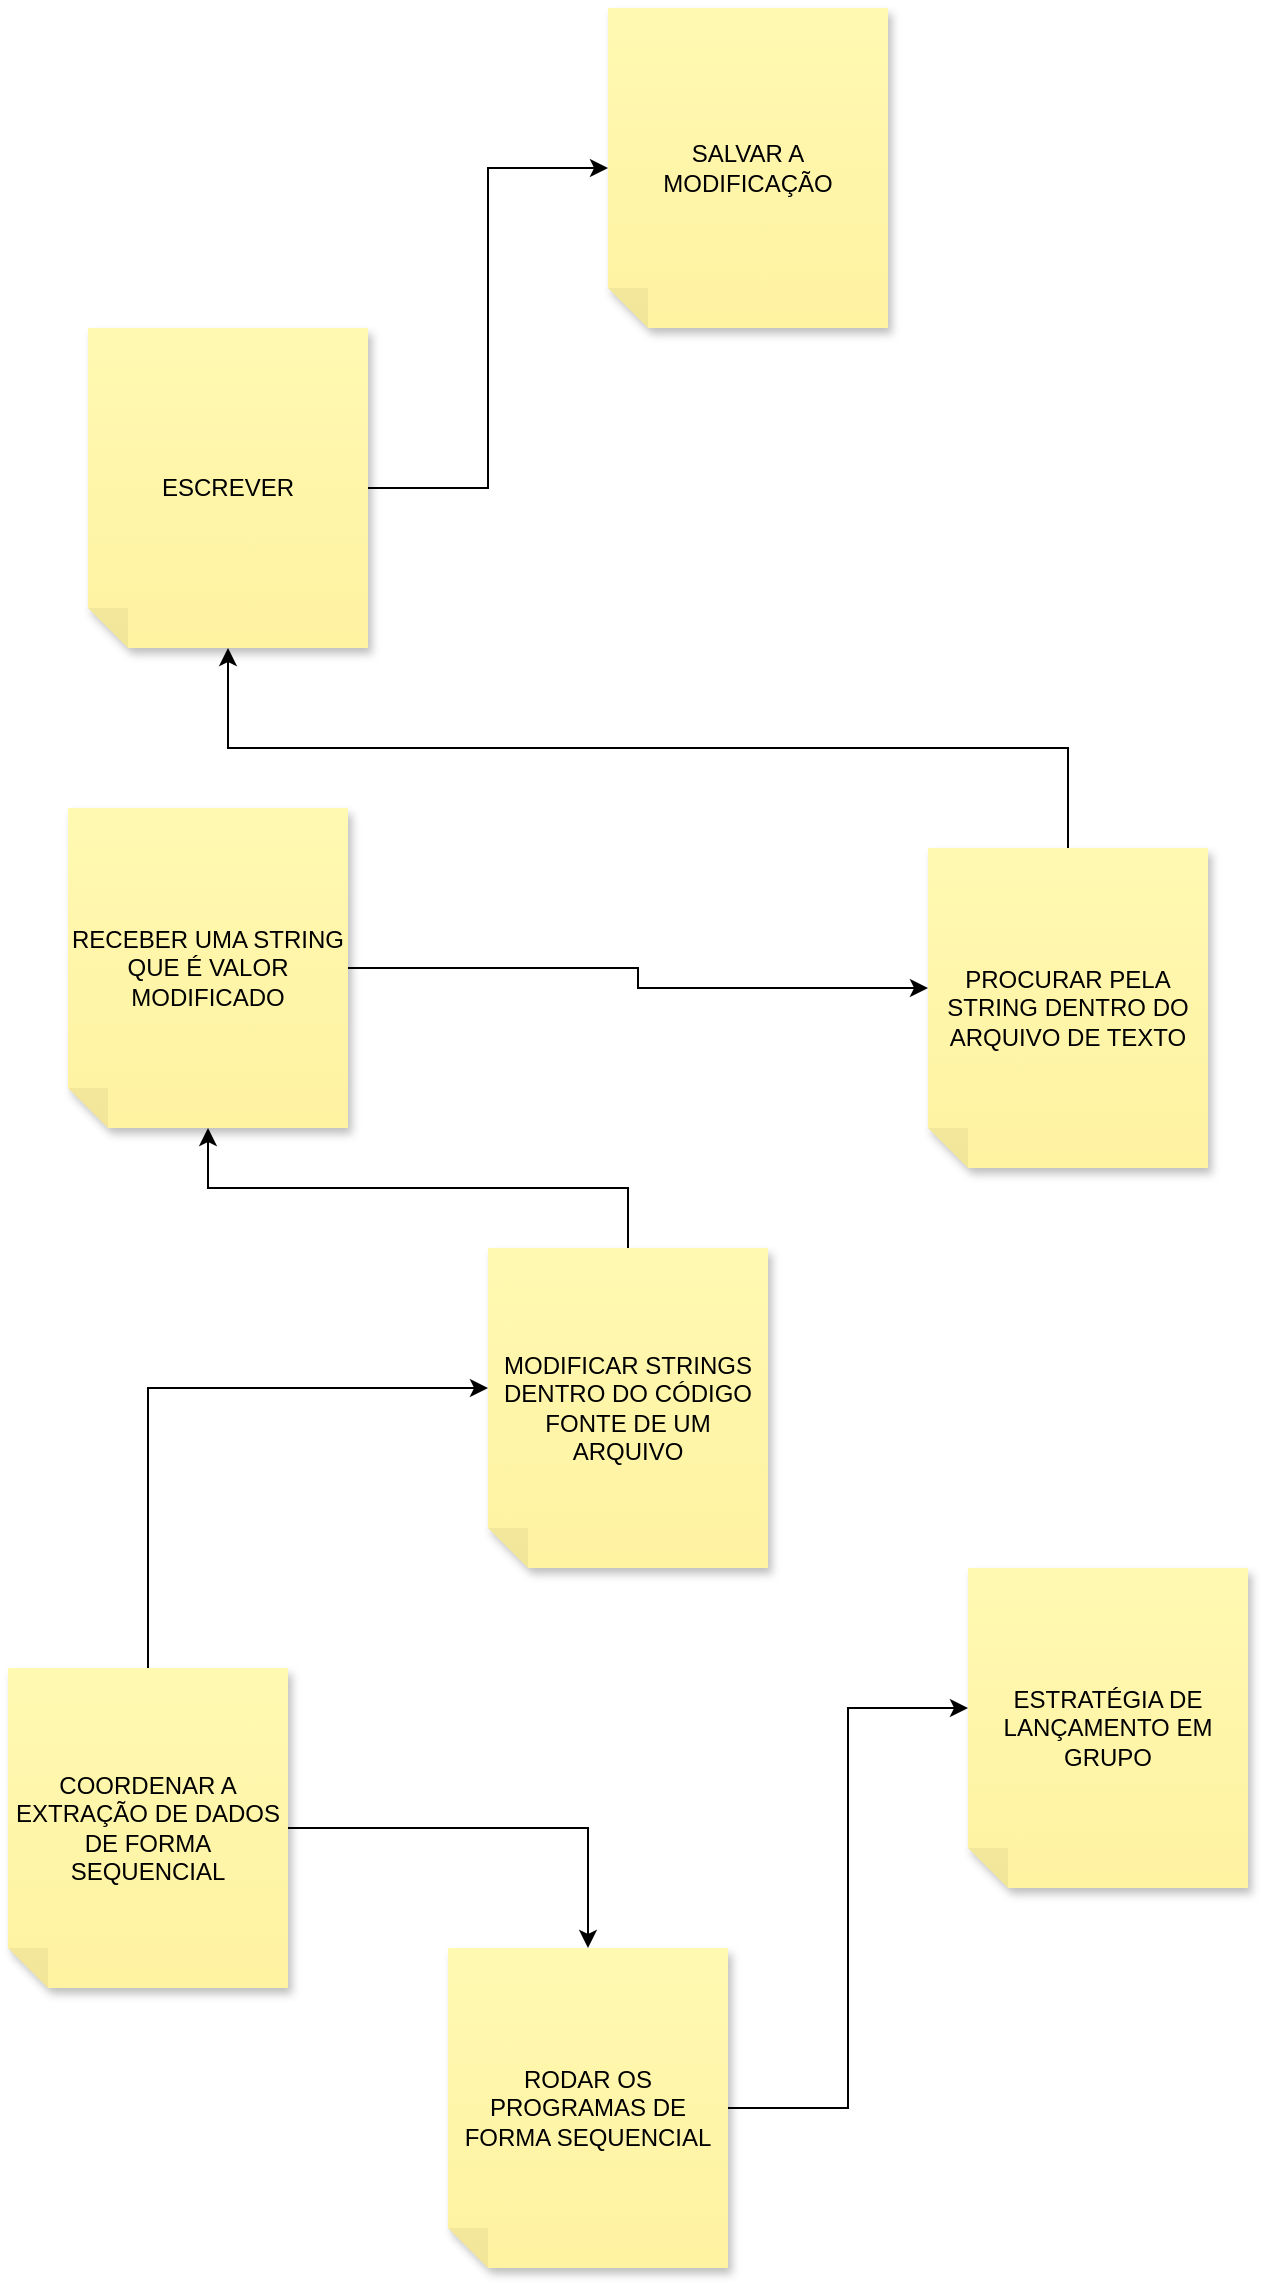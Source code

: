 <mxfile border="50" scale="3" compressed="false" locked="false" version="24.7.8">
  <diagram name="Blank" id="YmL12bMKpDGza6XwsDPr">
    <mxGraphModel dx="1843" dy="2136" grid="1" gridSize="10" guides="1" tooltips="1" connect="1" arrows="1" fold="1" page="0" pageScale="1" pageWidth="827" pageHeight="1169" background="none" math="1" shadow="0">
      <root>
        <mxCell id="X5NqExCQtvZxIxQ7pmgY-0" />
        <mxCell id="1" parent="X5NqExCQtvZxIxQ7pmgY-0" />
        <mxCell id="-RFB2ZjuNuW418ZSIsC1-4" value="COORDENAR A EXTRAÇÃO DE DADOS DE FORMA SEQUENCIAL" style="shape=note;whiteSpace=wrap;html=1;backgroundOutline=1;fontColor=#000000;darkOpacity=0.05;fillColor=#FFF9B2;strokeColor=none;fillStyle=solid;direction=west;gradientDirection=north;gradientColor=#FFF2A1;shadow=1;size=20;pointerEvents=1;" vertex="1" parent="1">
          <mxGeometry x="280" y="-110" width="140" height="160" as="geometry" />
        </mxCell>
        <mxCell id="-RFB2ZjuNuW418ZSIsC1-19" style="edgeStyle=orthogonalEdgeStyle;rounded=0;orthogonalLoop=1;jettySize=auto;html=1;exitX=0.5;exitY=1;exitDx=0;exitDy=0;exitPerimeter=0;" edge="1" parent="1" source="-RFB2ZjuNuW418ZSIsC1-6" target="-RFB2ZjuNuW418ZSIsC1-18">
          <mxGeometry relative="1" as="geometry" />
        </mxCell>
        <mxCell id="-RFB2ZjuNuW418ZSIsC1-6" value="MODIFICAR STRINGS DENTRO DO CÓDIGO FONTE DE UM ARQUIVO" style="shape=note;whiteSpace=wrap;html=1;backgroundOutline=1;fontColor=#000000;darkOpacity=0.05;fillColor=#FFF9B2;strokeColor=none;fillStyle=solid;direction=west;gradientDirection=north;gradientColor=#FFF2A1;shadow=1;size=20;pointerEvents=1;" vertex="1" parent="1">
          <mxGeometry x="520" y="-320" width="140" height="160" as="geometry" />
        </mxCell>
        <mxCell id="-RFB2ZjuNuW418ZSIsC1-14" style="edgeStyle=orthogonalEdgeStyle;rounded=0;orthogonalLoop=1;jettySize=auto;html=1;exitX=0.5;exitY=1;exitDx=0;exitDy=0;exitPerimeter=0;" edge="1" parent="1" source="-RFB2ZjuNuW418ZSIsC1-9" target="-RFB2ZjuNuW418ZSIsC1-10">
          <mxGeometry relative="1" as="geometry" />
        </mxCell>
        <mxCell id="-RFB2ZjuNuW418ZSIsC1-9" value="PROCURAR PELA STRING DENTRO DO ARQUIVO DE TEXTO" style="shape=note;whiteSpace=wrap;html=1;backgroundOutline=1;fontColor=#000000;darkOpacity=0.05;fillColor=#FFF9B2;strokeColor=none;fillStyle=solid;direction=west;gradientDirection=north;gradientColor=#FFF2A1;shadow=1;size=20;pointerEvents=1;" vertex="1" parent="1">
          <mxGeometry x="740" y="-520" width="140" height="160" as="geometry" />
        </mxCell>
        <mxCell id="-RFB2ZjuNuW418ZSIsC1-15" style="edgeStyle=orthogonalEdgeStyle;rounded=0;orthogonalLoop=1;jettySize=auto;html=1;exitX=0;exitY=0.5;exitDx=0;exitDy=0;exitPerimeter=0;" edge="1" parent="1" source="-RFB2ZjuNuW418ZSIsC1-10" target="-RFB2ZjuNuW418ZSIsC1-11">
          <mxGeometry relative="1" as="geometry" />
        </mxCell>
        <mxCell id="-RFB2ZjuNuW418ZSIsC1-10" value="ESCREVER" style="shape=note;whiteSpace=wrap;html=1;backgroundOutline=1;fontColor=#000000;darkOpacity=0.05;fillColor=#FFF9B2;strokeColor=none;fillStyle=solid;direction=west;gradientDirection=north;gradientColor=#FFF2A1;shadow=1;size=20;pointerEvents=1;" vertex="1" parent="1">
          <mxGeometry x="320" y="-780" width="140" height="160" as="geometry" />
        </mxCell>
        <mxCell id="-RFB2ZjuNuW418ZSIsC1-11" value="SALVAR A MODIFICAÇÃO" style="shape=note;whiteSpace=wrap;html=1;backgroundOutline=1;fontColor=#000000;darkOpacity=0.05;fillColor=#FFF9B2;strokeColor=none;fillStyle=solid;direction=west;gradientDirection=north;gradientColor=#FFF2A1;shadow=1;size=20;pointerEvents=1;" vertex="1" parent="1">
          <mxGeometry x="580" y="-940" width="140" height="160" as="geometry" />
        </mxCell>
        <mxCell id="-RFB2ZjuNuW418ZSIsC1-16" style="edgeStyle=orthogonalEdgeStyle;rounded=0;orthogonalLoop=1;jettySize=auto;html=1;exitX=0.5;exitY=1;exitDx=0;exitDy=0;exitPerimeter=0;entryX=0;entryY=0;entryDx=140;entryDy=90;entryPerimeter=0;" edge="1" parent="1" source="-RFB2ZjuNuW418ZSIsC1-4" target="-RFB2ZjuNuW418ZSIsC1-6">
          <mxGeometry relative="1" as="geometry" />
        </mxCell>
        <mxCell id="-RFB2ZjuNuW418ZSIsC1-17" style="edgeStyle=orthogonalEdgeStyle;rounded=0;orthogonalLoop=1;jettySize=auto;html=1;entryX=0;entryY=0;entryDx=140;entryDy=90;entryPerimeter=0;" edge="1" parent="1" source="-RFB2ZjuNuW418ZSIsC1-18" target="-RFB2ZjuNuW418ZSIsC1-9">
          <mxGeometry relative="1" as="geometry" />
        </mxCell>
        <mxCell id="-RFB2ZjuNuW418ZSIsC1-18" value="RECEBER UMA STRING QUE É VALOR MODIFICADO" style="shape=note;whiteSpace=wrap;html=1;backgroundOutline=1;fontColor=#000000;darkOpacity=0.05;fillColor=#FFF9B2;strokeColor=none;fillStyle=solid;direction=west;gradientDirection=north;gradientColor=#FFF2A1;shadow=1;size=20;pointerEvents=1;" vertex="1" parent="1">
          <mxGeometry x="310" y="-540" width="140" height="160" as="geometry" />
        </mxCell>
        <mxCell id="-RFB2ZjuNuW418ZSIsC1-22" value="RODAR OS PROGRAMAS DE FORMA SEQUENCIAL" style="shape=note;whiteSpace=wrap;html=1;backgroundOutline=1;fontColor=#000000;darkOpacity=0.05;fillColor=#FFF9B2;strokeColor=none;fillStyle=solid;direction=west;gradientDirection=north;gradientColor=#FFF2A1;shadow=1;size=20;pointerEvents=1;" vertex="1" parent="1">
          <mxGeometry x="500" y="30" width="140" height="160" as="geometry" />
        </mxCell>
        <mxCell id="-RFB2ZjuNuW418ZSIsC1-23" style="edgeStyle=orthogonalEdgeStyle;rounded=0;orthogonalLoop=1;jettySize=auto;html=1;entryX=0.5;entryY=1;entryDx=0;entryDy=0;entryPerimeter=0;" edge="1" parent="1" source="-RFB2ZjuNuW418ZSIsC1-4" target="-RFB2ZjuNuW418ZSIsC1-22">
          <mxGeometry relative="1" as="geometry" />
        </mxCell>
        <mxCell id="-RFB2ZjuNuW418ZSIsC1-24" value="ESTRATÉGIA DE LANÇAMENTO EM GRUPO" style="shape=note;whiteSpace=wrap;html=1;backgroundOutline=1;fontColor=#000000;darkOpacity=0.05;fillColor=#FFF9B2;strokeColor=none;fillStyle=solid;direction=west;gradientDirection=north;gradientColor=#FFF2A1;shadow=1;size=20;pointerEvents=1;" vertex="1" parent="1">
          <mxGeometry x="760" y="-160" width="140" height="160" as="geometry" />
        </mxCell>
        <mxCell id="-RFB2ZjuNuW418ZSIsC1-25" style="edgeStyle=orthogonalEdgeStyle;rounded=0;orthogonalLoop=1;jettySize=auto;html=1;exitX=0;exitY=0.5;exitDx=0;exitDy=0;exitPerimeter=0;entryX=0;entryY=0;entryDx=140;entryDy=90;entryPerimeter=0;" edge="1" parent="1" source="-RFB2ZjuNuW418ZSIsC1-22" target="-RFB2ZjuNuW418ZSIsC1-24">
          <mxGeometry relative="1" as="geometry" />
        </mxCell>
      </root>
    </mxGraphModel>
  </diagram>
</mxfile>
